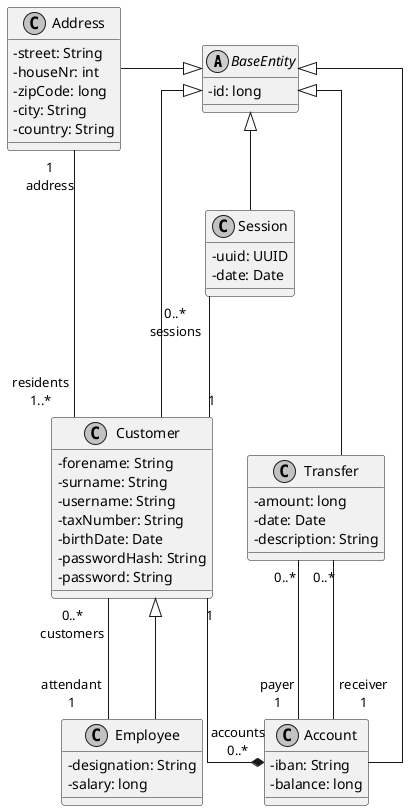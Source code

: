 @startuml
skinparam classAttributeIconSize 0
skinparam linetype ortho
skinparam monochrome true

' Declare Classes
abstract class BaseEntity{
   - id: long
   '- getId(): long
   '+ equals(object: Object): boolean
   '+ hashCode(): int
}

class Account{
  - iban: String
  - balance: long
}

class Address{
  - street: String
  - houseNr: int
  - zipCode: long
  - city: String
  - country: String
  '+ getResidents(): List<Customer>
  '+ addResident(customer: Customer): void
}

class Customer{
  - forename: String
  - surname: String
  - username: String
  - taxNumber: String
  - birthDate: Date
  - passwordHash: String
  - password: String
}

class Employee{
   - designation: String
   - salary: long
}

class Session{
  - uuid: UUID
  - date: Date
}

class Transfer{
  - amount: long
  - date: Date
  - description: String
}

BaseEntity <|-- Account
BaseEntity <|-left- Address
BaseEntity <|-- Customer
BaseEntity <|-- Session
BaseEntity <|-- Transfer

' Declare relationship of classes
Session "0..*\nsessions" --- "1" Customer
Customer "1" ---* "accounts\n0..*" Account
Address "1\naddress" --- "residents\n1..*" Customer
Transfer "0..*" --- "payer\n1" Account
Transfer "0..*" --- "receiver\n1" Account
Customer "0..*\ncustomers" --- "attendant\n1" Employee


Customer <|-- Employee

Address -[hidden]-> Customer
'Session -[hidden]> Transfer
'Transfer -[hidden]> Account

@enduml